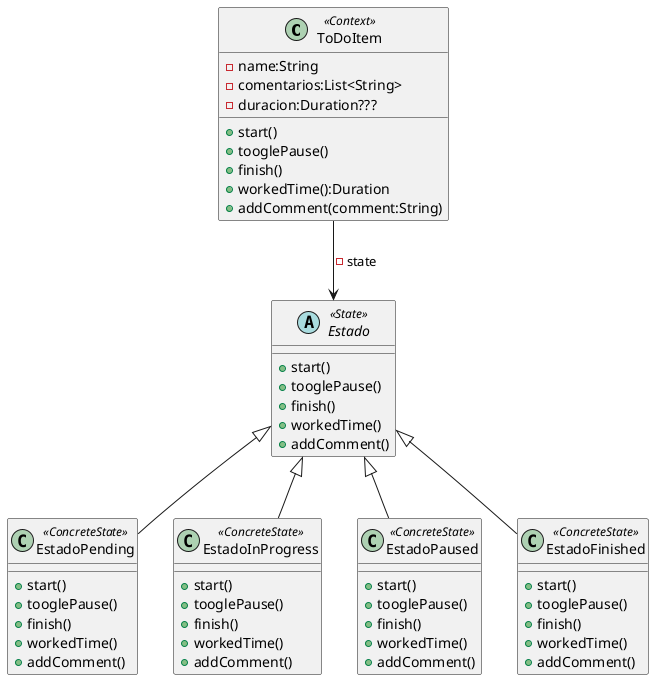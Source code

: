 @startuml
class ToDoItem << Context >>{
-name:String
-comentarios:List<String>
-duracion:Duration???
+start()
+tooglePause()
+finish()
+workedTime():Duration
+addComment(comment:String)
}
ToDoItem --> Estado : -state
abstract class Estado << State >>{
+start()
+tooglePause()
+finish()
+workedTime()
+addComment()
}

class EstadoPending << ConcreteState >> extends Estado{
+start()
+tooglePause()
+finish()
+workedTime()
+addComment()
}

class EstadoInProgress << ConcreteState >> extends Estado{
+start()
+tooglePause()
+finish()
+workedTime()
+addComment()
}

class EstadoPaused << ConcreteState >> extends Estado {
+start()
+tooglePause()
+finish()
+workedTime()
+addComment()
}

class EstadoFinished << ConcreteState >> extends Estado{
+start()
+tooglePause()
+finish()
+workedTime()
+addComment()
}
@enduml